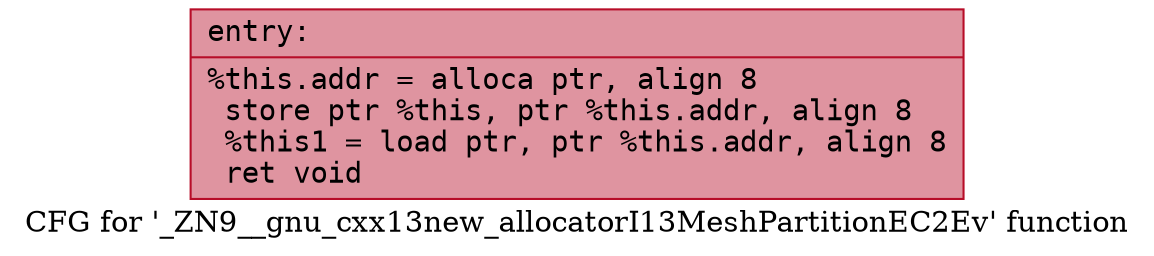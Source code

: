 digraph "CFG for '_ZN9__gnu_cxx13new_allocatorI13MeshPartitionEC2Ev' function" {
	label="CFG for '_ZN9__gnu_cxx13new_allocatorI13MeshPartitionEC2Ev' function";

	Node0x55dab481ee70 [shape=record,color="#b70d28ff", style=filled, fillcolor="#b70d2870" fontname="Courier",label="{entry:\l|  %this.addr = alloca ptr, align 8\l  store ptr %this, ptr %this.addr, align 8\l  %this1 = load ptr, ptr %this.addr, align 8\l  ret void\l}"];
}

